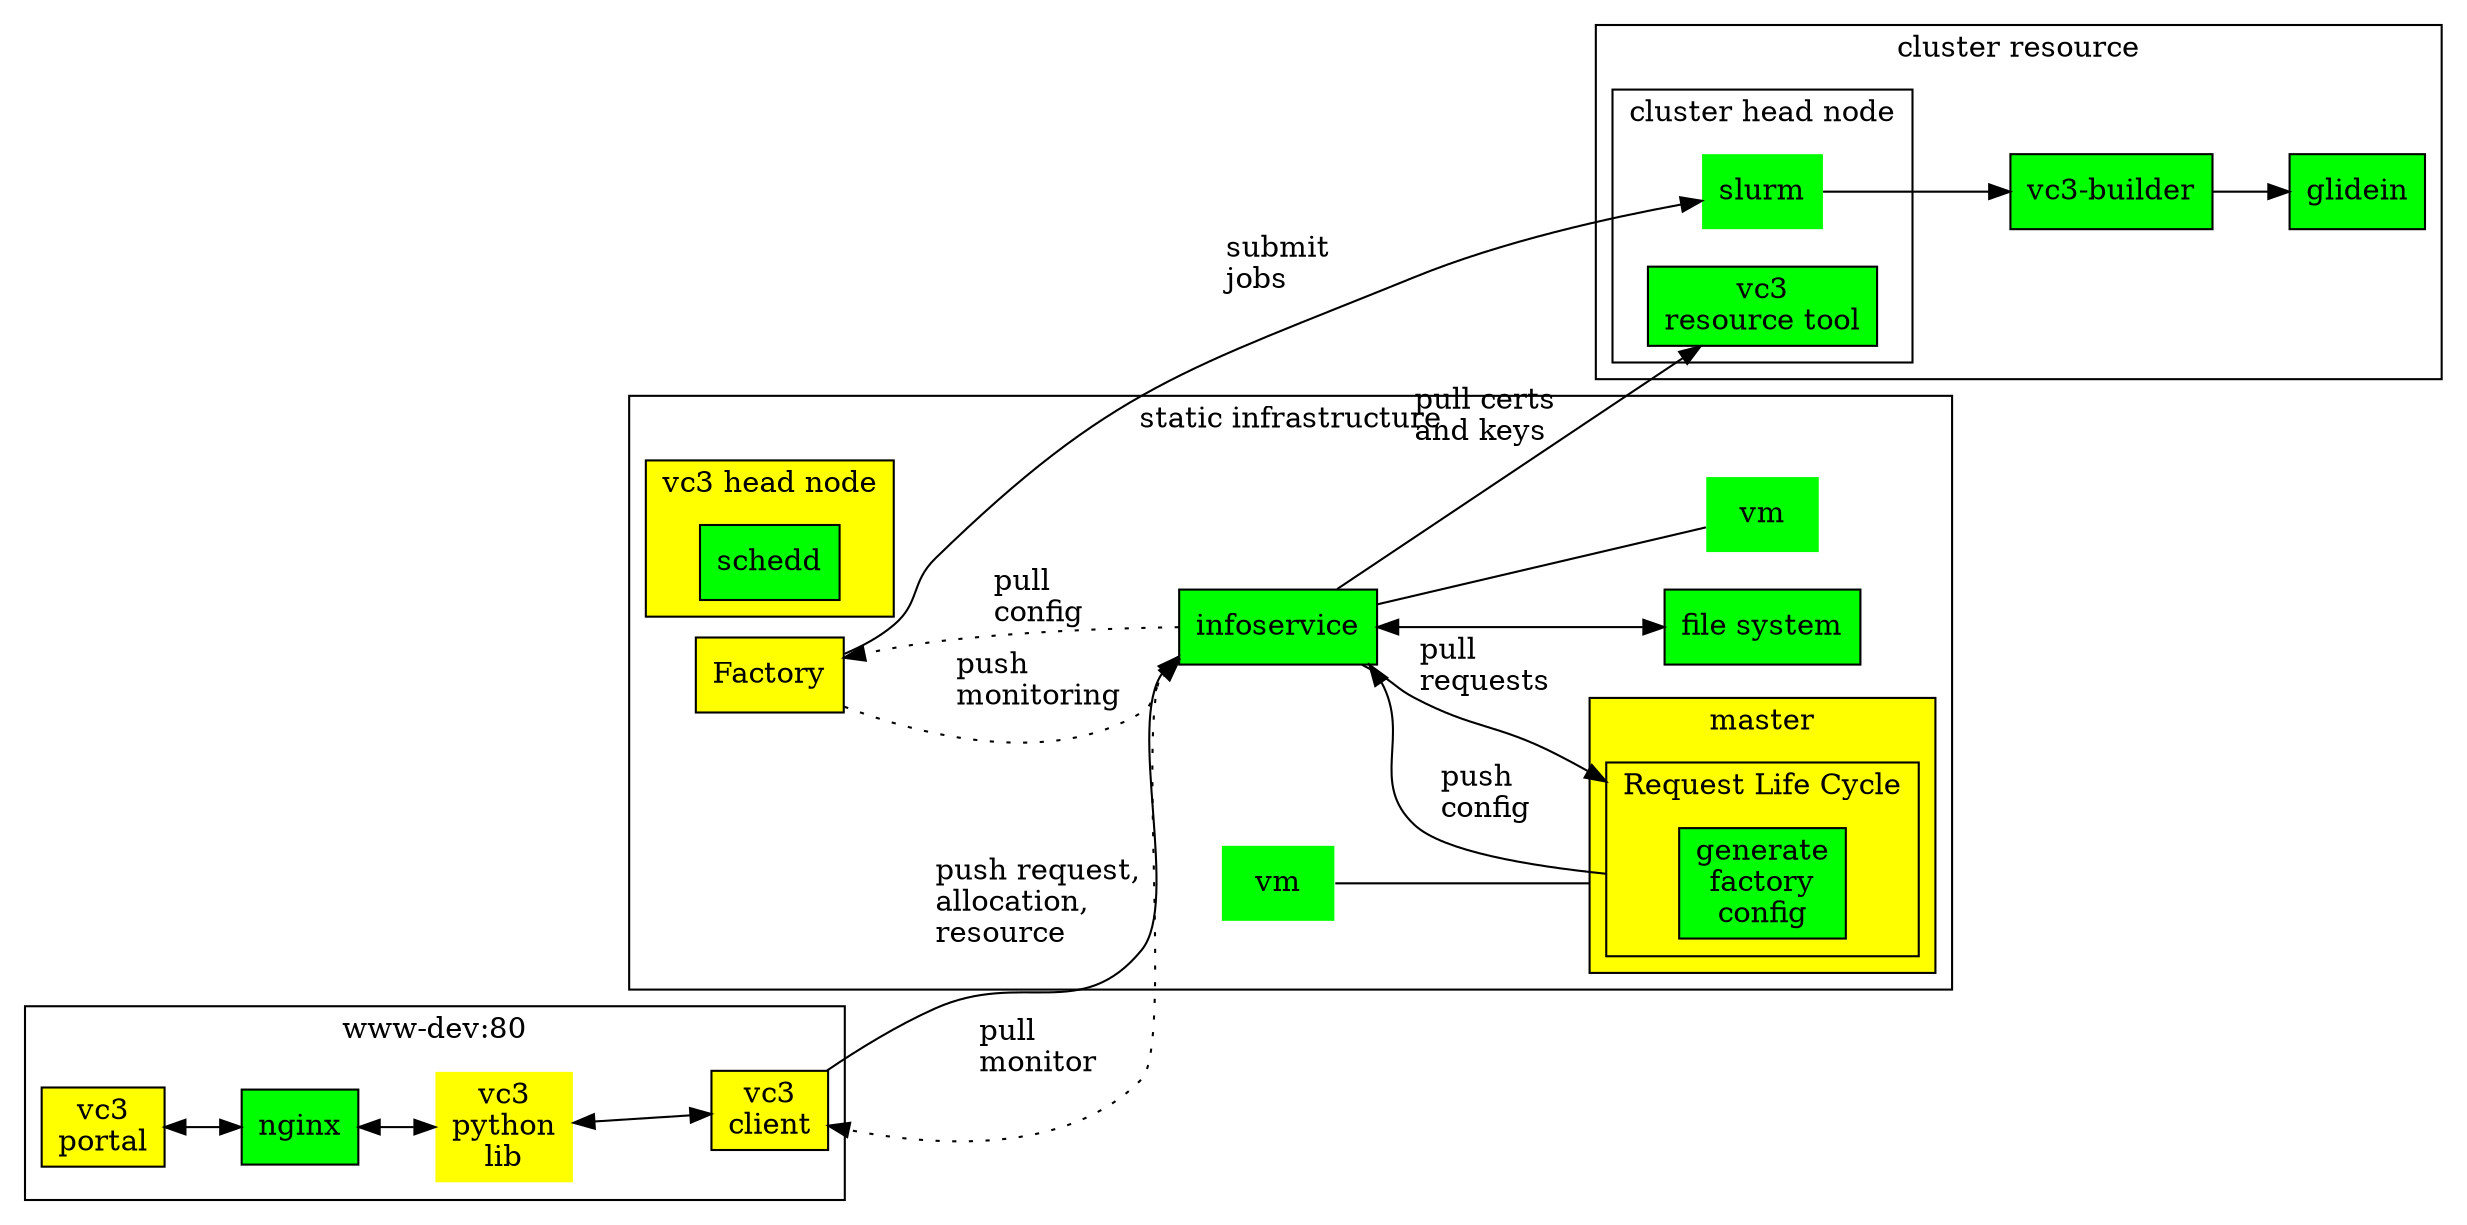 digraph vc3 {
    compound    = true;
    #concentrate = true;
    labelloc    = "tl";
    rankdir     = "LR";

    node [shape=box, style=filled];


    subgraph cluster_web {
        label = "www-dev:80";

        nginx         [fillcolor=green];
        vc3lib_web    [label = "vc3\npython\nlib"][shape="none"][fillcolor = yellow];
        vc3client_web [label = "vc3\nclient"][fillcolor = yellow];

        portal        [label = "vc3\nportal"][fillcolor = yellow];

        nginx         -> vc3lib_web    [dir = both];
        vc3lib_web    -> vc3client_web [dir = both];

        portal        -> nginx         [dir = both];
    }

    subgraph cluster_static {
        label = "static infrastructure";

        vmmaster     [label = "vm"][shape = none][fillcolor = green];
        apf          [label = "Factory"][fillcolor = yellow];

        subgraph cluster_infoservice {
            label     = "";
            style     = invis;
            infoservice  [fillcolor = green];
            fsinfo       [label="file system"][fillcolor = green];
            vminfo       [label = "vm"][shape = none][fillcolor = green];

            infoservice  -> vminfo  [dir = none];
            infoservice  -> fsinfo  [dir = both];
        }

        subgraph cluster_headnode {
            style     = filled;
            fillcolor = yellow;

            label = "vc3 head node";
            
            schedd [ label = "schedd" ][ fillcolor = "green" ];
        }

        subgraph cluster_master {
            style     = filled;
            fillcolor = yellow;

            label = "master";

            subgraph cluster_request_lc
                {
                    label = "Request Life Cycle";
                    fillcolor = yellow;
                    genconf [label = "generate\nfactory\nconfig"][fillcolor = green];
                }
        }

        infoservice  -> genconf      [label = "pull\lrequests\l", lhead = cluster_request_lc];
        genconf      -> infoservice  [label = "push\lconfig\l", ltail = cluster_request_lc];

        infoservice  -> apf         [label = "pull\lconfig\l"][style = dotted];
        apf          -> infoservice [label = "push\lmonitoring\l"][style = dotted];

        vmmaster     -> genconf     [lhead = cluster_master][dir = none];
    }

    subgraph cluster_dynamic {
        label = "dynamic infrastructure";
    }

    subgraph cluster_resource {
        label = "cluster resource";

        subgraph cluster_resource_head_node {
            label = "cluster head node";
            vc3resourcetool [label = "vc3\nresource tool"][fillcolor = green];
            slurm           [shape = none][fillcolor = green];
        }

        vc3builder   [label = "vc3-builder"][fillcolor = green];
        glidein      [fillcolor = green];

        slurm        -> vc3builder;
        vc3builder   -> glidein;
    }

    vc3client_web -> infoservice   [ label = "push request,\lallocation,\lresource\l" ];
    infoservice   -> vc3client_web [ label = "pull\lmonitor\l" ][style = dotted];

    apf          -> slurm       [label = "\n\nsubmit\ljobs\l"];

    infoservice -> vc3resourcetool [label = "\n\n\npull certs\land keys\l"];
}

